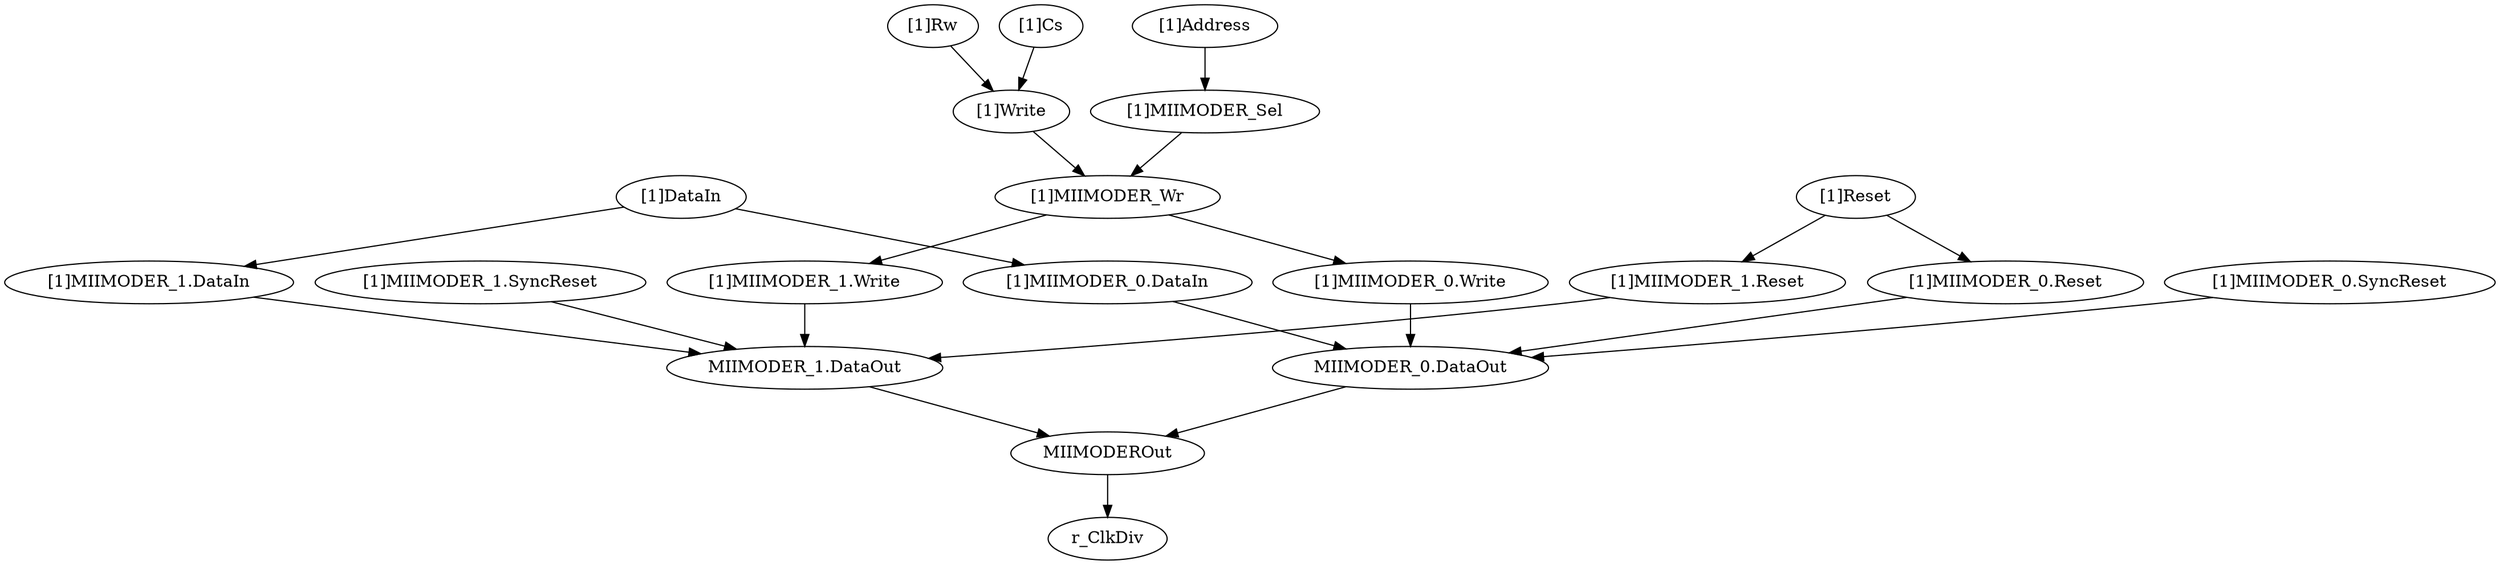 strict digraph "" {
	"MIIMODER_1.DataOut"	 [complexity=2,
		importance=0.0115216474959,
		rank=0.00576082374796];
	MIIMODEROut	 [complexity=2,
		importance=0.00746978104687,
		rank=0.00373489052343];
	"MIIMODER_1.DataOut" -> MIIMODEROut;
	"[1]MIIMODER_0.DataIn"	 [complexity=4,
		importance=0.0127990635496,
		rank=0.0031997658874];
	"MIIMODER_0.DataOut"	 [complexity=2,
		importance=0.0115216474959,
		rank=0.00576082374796];
	"[1]MIIMODER_0.DataIn" -> "MIIMODER_0.DataOut";
	"[1]MIIMODER_0.Write"	 [complexity=3,
		importance=0.013274445203,
		rank=0.00442481506766];
	"[1]MIIMODER_0.Write" -> "MIIMODER_0.DataOut";
	"[1]DataIn"	 [complexity=4,
		importance=0.0140657428191,
		rank=0.00351643570477];
	"[1]DataIn" -> "[1]MIIMODER_0.DataIn";
	"[1]MIIMODER_1.DataIn"	 [complexity=4,
		importance=0.0127990635496,
		rank=0.0031997658874];
	"[1]DataIn" -> "[1]MIIMODER_1.DataIn";
	"[1]MIIMODER_1.Reset"	 [complexity=3,
		importance=0.0358376548074,
		rank=0.0119458849358];
	"[1]MIIMODER_1.Reset" -> "MIIMODER_1.DataOut";
	"[1]MIIMODER_1.DataIn" -> "MIIMODER_1.DataOut";
	"[1]MIIMODER_Wr"	 [complexity=3,
		importance=0.0152191862041,
		rank=0.00507306206804];
	"[1]MIIMODER_Wr" -> "[1]MIIMODER_0.Write";
	"[1]MIIMODER_1.Write"	 [complexity=3,
		importance=0.013274445203,
		rank=0.00442481506766];
	"[1]MIIMODER_Wr" -> "[1]MIIMODER_1.Write";
	"[1]Cs"	 [complexity=12,
		importance=0.0336052012135,
		rank=0.00280043343446];
	"[1]Write"	 [complexity=9,
		importance=0.032338521944,
		rank=0.00359316910489];
	"[1]Cs" -> "[1]Write";
	"[1]MIIMODER_Sel"	 [complexity=9,
		importance=0.031718248975,
		rank=0.00352424988611];
	"[1]MIIMODER_Sel" -> "[1]MIIMODER_Wr";
	"[1]MIIMODER_0.Reset"	 [complexity=3,
		importance=0.0358376548074,
		rank=0.0119458849358];
	"[1]MIIMODER_0.Reset" -> "MIIMODER_0.DataOut";
	"[1]Rw"	 [complexity=12,
		importance=0.0336052012135,
		rank=0.00280043343446];
	"[1]Rw" -> "[1]Write";
	r_ClkDiv	 [complexity=0,
		importance=0.0021528590563,
		rank=0.0];
	"MIIMODER_0.DataOut" -> MIIMODEROut;
	"[1]MIIMODER_1.SyncReset"	 [complexity=3,
		importance=0.0243099742613,
		rank=0.00810332475378];
	"[1]MIIMODER_1.SyncReset" -> "MIIMODER_1.DataOut";
	"[1]MIIMODER_0.SyncReset"	 [complexity=3,
		importance=0.0243099742613,
		rank=0.00810332475378];
	"[1]MIIMODER_0.SyncReset" -> "MIIMODER_0.DataOut";
	"[1]Write" -> "[1]MIIMODER_Wr";
	"[1]Address"	 [complexity=11,
		importance=0.0329849282445,
		rank=0.0029986298404];
	"[1]Address" -> "[1]MIIMODER_Sel";
	"[1]Reset"	 [complexity=3,
		importance=0.0371043340769,
		rank=0.012368111359];
	"[1]Reset" -> "[1]MIIMODER_1.Reset";
	"[1]Reset" -> "[1]MIIMODER_0.Reset";
	MIIMODEROut -> r_ClkDiv;
	"[1]MIIMODER_1.Write" -> "MIIMODER_1.DataOut";
}
